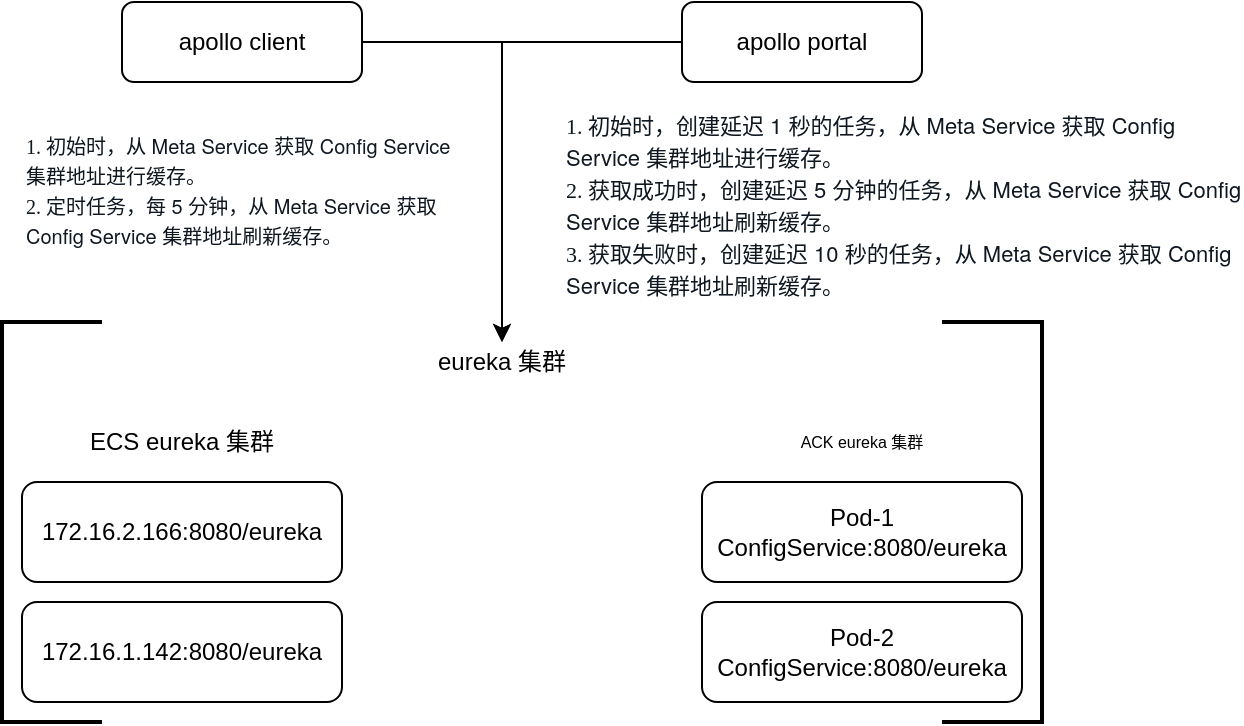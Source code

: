 <mxfile version="13.10.9" type="github" pages="7">
  <diagram id="uXVe0quy58Y-PAIghAt3" name="5meta server">
    <mxGraphModel dx="1426" dy="744" grid="1" gridSize="10" guides="1" tooltips="1" connect="1" arrows="1" fold="1" page="1" pageScale="1" pageWidth="850" pageHeight="1100" math="0" shadow="0">
      <root>
        <mxCell id="ncbuz_pskIEe8CsxBFsp-0" />
        <mxCell id="ncbuz_pskIEe8CsxBFsp-1" parent="ncbuz_pskIEe8CsxBFsp-0" />
        <mxCell id="lBkkYIJaO--buaIHjILK-28" value="172.16.2.166:8080/eureka" style="rounded=1;whiteSpace=wrap;html=1;fontSize=12;glass=0;strokeWidth=1;shadow=0;" vertex="1" parent="ncbuz_pskIEe8CsxBFsp-1">
          <mxGeometry x="150" y="280" width="160" height="50" as="geometry" />
        </mxCell>
        <mxCell id="lBkkYIJaO--buaIHjILK-29" value="172.16.1.142:8080/eureka" style="rounded=1;whiteSpace=wrap;html=1;fontSize=12;glass=0;strokeWidth=1;shadow=0;" vertex="1" parent="ncbuz_pskIEe8CsxBFsp-1">
          <mxGeometry x="150" y="340" width="160" height="50" as="geometry" />
        </mxCell>
        <mxCell id="lBkkYIJaO--buaIHjILK-30" value="ECS eureka 集群" style="text;html=1;strokeColor=none;fillColor=none;align=center;verticalAlign=middle;whiteSpace=wrap;rounded=0;" vertex="1" parent="ncbuz_pskIEe8CsxBFsp-1">
          <mxGeometry x="180" y="250" width="100" height="20" as="geometry" />
        </mxCell>
        <mxCell id="lBkkYIJaO--buaIHjILK-31" value="eureka 集群" style="text;html=1;strokeColor=none;fillColor=none;align=center;verticalAlign=middle;whiteSpace=wrap;rounded=0;" vertex="1" parent="ncbuz_pskIEe8CsxBFsp-1">
          <mxGeometry x="350" y="210" width="80" height="20" as="geometry" />
        </mxCell>
        <mxCell id="lBkkYIJaO--buaIHjILK-48" value="" style="edgeStyle=orthogonalEdgeStyle;rounded=0;orthogonalLoop=1;jettySize=auto;html=1;fontSize=8;" edge="1" parent="ncbuz_pskIEe8CsxBFsp-1" source="lBkkYIJaO--buaIHjILK-32" target="lBkkYIJaO--buaIHjILK-31">
          <mxGeometry relative="1" as="geometry">
            <mxPoint x="400" y="60" as="targetPoint" />
          </mxGeometry>
        </mxCell>
        <mxCell id="lBkkYIJaO--buaIHjILK-32" value="apollo client" style="rounded=1;whiteSpace=wrap;html=1;fontSize=12;glass=0;strokeWidth=1;shadow=0;" vertex="1" parent="ncbuz_pskIEe8CsxBFsp-1">
          <mxGeometry x="200" y="40" width="120" height="40" as="geometry" />
        </mxCell>
        <mxCell id="MjmbLWE96d6XyhIO62VP-0" value="" style="edgeStyle=orthogonalEdgeStyle;rounded=0;orthogonalLoop=1;jettySize=auto;html=1;fontSize=8;entryX=0.5;entryY=0;entryDx=0;entryDy=0;" edge="1" parent="ncbuz_pskIEe8CsxBFsp-1" source="lBkkYIJaO--buaIHjILK-33" target="lBkkYIJaO--buaIHjILK-31">
          <mxGeometry relative="1" as="geometry" />
        </mxCell>
        <mxCell id="lBkkYIJaO--buaIHjILK-33" value="apollo portal" style="rounded=1;whiteSpace=wrap;html=1;fontSize=12;glass=0;strokeWidth=1;shadow=0;" vertex="1" parent="ncbuz_pskIEe8CsxBFsp-1">
          <mxGeometry x="480" y="40" width="120" height="40" as="geometry" />
        </mxCell>
        <mxCell id="lBkkYIJaO--buaIHjILK-37" value="&lt;p class=&quot;p1&quot; style=&quot;margin: 0px ; font-stretch: normal ; line-height: normal ; font-family: &amp;#34;helvetica neue&amp;#34; ; color: rgb(15 , 23 , 33) ; font-size: 11px&quot;&gt;&lt;font style=&quot;font-size: 11px&quot;&gt;&lt;span class=&quot;s1&quot; style=&quot;font-stretch: normal ; line-height: normal ; font-family: &amp;#34;pingfang sc&amp;#34; ; font-size: 11px&quot;&gt;1. 初始时，创建延迟&lt;/span&gt; 1 &lt;span class=&quot;s1&quot; style=&quot;font-stretch: normal ; line-height: normal ; font-family: &amp;#34;pingfang sc&amp;#34; ; font-size: 11px&quot;&gt;秒的任务，从&lt;/span&gt; Meta Service &lt;span class=&quot;s1&quot; style=&quot;font-stretch: normal ; line-height: normal ; font-family: &amp;#34;pingfang sc&amp;#34; ; font-size: 11px&quot;&gt;获取&lt;/span&gt; Config Service &lt;span class=&quot;s1&quot; style=&quot;font-stretch: normal ; line-height: normal ; font-family: &amp;#34;pingfang sc&amp;#34; ; font-size: 11px&quot;&gt;集群地址进行缓存。&lt;/span&gt;&lt;/font&gt;&lt;/p&gt;&lt;p class=&quot;p1&quot; style=&quot;margin: 0px ; font-stretch: normal ; line-height: normal ; font-family: &amp;#34;helvetica neue&amp;#34; ; color: rgb(15 , 23 , 33) ; font-size: 11px&quot;&gt;&lt;font style=&quot;font-size: 11px&quot;&gt;&lt;span class=&quot;s1&quot; style=&quot;font-stretch: normal ; line-height: normal ; font-family: &amp;#34;pingfang sc&amp;#34; ; font-size: 11px&quot;&gt;2. 获取成功时，创建延迟&lt;/span&gt; 5 &lt;span class=&quot;s1&quot; style=&quot;font-stretch: normal ; line-height: normal ; font-family: &amp;#34;pingfang sc&amp;#34; ; font-size: 11px&quot;&gt;分钟的任务，从&lt;/span&gt; Meta Service &lt;span class=&quot;s1&quot; style=&quot;font-stretch: normal ; line-height: normal ; font-family: &amp;#34;pingfang sc&amp;#34; ; font-size: 11px&quot;&gt;获取&lt;/span&gt; Config Service &lt;span class=&quot;s1&quot; style=&quot;font-stretch: normal ; line-height: normal ; font-family: &amp;#34;pingfang sc&amp;#34; ; font-size: 11px&quot;&gt;集群地址刷新缓存。&lt;/span&gt;&lt;/font&gt;&lt;/p&gt;&lt;p class=&quot;p1&quot; style=&quot;margin: 0px ; font-stretch: normal ; line-height: normal ; font-family: &amp;#34;helvetica neue&amp;#34; ; color: rgb(15 , 23 , 33) ; font-size: 11px&quot;&gt;&lt;font style=&quot;font-size: 11px&quot;&gt;&lt;span class=&quot;s1&quot; style=&quot;font-stretch: normal ; line-height: normal ; font-family: &amp;#34;pingfang sc&amp;#34; ; font-size: 11px&quot;&gt;3. 获取失败时，创建延迟&lt;/span&gt; 10 &lt;span class=&quot;s1&quot; style=&quot;font-stretch: normal ; line-height: normal ; font-family: &amp;#34;pingfang sc&amp;#34; ; font-size: 11px&quot;&gt;秒的任务，从&lt;/span&gt; Meta Service &lt;span class=&quot;s1&quot; style=&quot;font-stretch: normal ; line-height: normal ; font-family: &amp;#34;pingfang sc&amp;#34; ; font-size: 11px&quot;&gt;获取&lt;/span&gt; Config Service &lt;span class=&quot;s1&quot; style=&quot;font-stretch: normal ; line-height: normal ; font-family: &amp;#34;pingfang sc&amp;#34; ; font-size: 11px&quot;&gt;集群地址刷新缓存。&lt;/span&gt;&lt;/font&gt;&lt;/p&gt;" style="text;html=1;strokeColor=none;fillColor=none;align=left;verticalAlign=middle;whiteSpace=wrap;rounded=0;fontSize=8;" vertex="1" parent="ncbuz_pskIEe8CsxBFsp-1">
          <mxGeometry x="420" y="80" width="340" height="120" as="geometry" />
        </mxCell>
        <mxCell id="lBkkYIJaO--buaIHjILK-39" value="&lt;p class=&quot;p1&quot; style=&quot;margin: 0px ; font-stretch: normal ; line-height: normal ; font-family: &amp;#34;helvetica neue&amp;#34; ; color: rgb(15 , 23 , 33) ; font-size: 10px&quot;&gt;&lt;font style=&quot;font-size: 10px&quot;&gt;&lt;span class=&quot;s1&quot; style=&quot;font-stretch: normal ; line-height: normal ; font-family: &amp;#34;pingfang sc&amp;#34; ; font-size: 10px&quot;&gt;1. 初始时，从&lt;/span&gt; Meta Service &lt;span class=&quot;s1&quot; style=&quot;font-stretch: normal ; line-height: normal ; font-family: &amp;#34;pingfang sc&amp;#34; ; font-size: 10px&quot;&gt;获取&lt;/span&gt; Config Service &lt;span class=&quot;s1&quot; style=&quot;font-stretch: normal ; line-height: normal ; font-family: &amp;#34;pingfang sc&amp;#34; ; font-size: 10px&quot;&gt;集群地址进行缓存。&lt;/span&gt;&lt;/font&gt;&lt;/p&gt;&lt;p class=&quot;p1&quot; style=&quot;margin: 0px ; font-stretch: normal ; line-height: normal ; font-family: &amp;#34;helvetica neue&amp;#34; ; color: rgb(15 , 23 , 33) ; font-size: 10px&quot;&gt;&lt;font style=&quot;font-size: 10px&quot;&gt;&lt;span class=&quot;s1&quot; style=&quot;font-stretch: normal ; line-height: normal ; font-family: &amp;#34;pingfang sc&amp;#34; ; font-size: 10px&quot;&gt;2. 定时任务，每&lt;/span&gt; 5 &lt;span class=&quot;s1&quot; style=&quot;font-stretch: normal ; line-height: normal ; font-family: &amp;#34;pingfang sc&amp;#34; ; font-size: 10px&quot;&gt;分钟，从&lt;/span&gt; Meta Service &lt;span class=&quot;s1&quot; style=&quot;font-stretch: normal ; line-height: normal ; font-family: &amp;#34;pingfang sc&amp;#34; ; font-size: 10px&quot;&gt;获取&lt;/span&gt; Config Service &lt;span class=&quot;s1&quot; style=&quot;font-stretch: normal ; line-height: normal ; font-family: &amp;#34;pingfang sc&amp;#34; ; font-size: 10px&quot;&gt;集群地址刷新缓存。&lt;/span&gt;&lt;/font&gt;&lt;/p&gt;&lt;p class=&quot;p1&quot; style=&quot;margin: 0px ; font-stretch: normal ; line-height: normal ; font-family: &amp;#34;helvetica neue&amp;#34; ; color: rgb(15 , 23 , 33) ; font-size: 10px&quot;&gt;&lt;span class=&quot;s1&quot; style=&quot;font-stretch: normal ; line-height: normal ; font-family: &amp;#34;pingfang sc&amp;#34; ; font-size: 10px&quot;&gt;&lt;br style=&quot;font-size: 8px&quot;&gt;&lt;/span&gt;&lt;/p&gt;" style="text;html=1;strokeColor=none;fillColor=none;align=left;verticalAlign=middle;whiteSpace=wrap;rounded=0;fontSize=8;" vertex="1" parent="ncbuz_pskIEe8CsxBFsp-1">
          <mxGeometry x="150" y="87.5" width="220" height="105" as="geometry" />
        </mxCell>
        <mxCell id="lBkkYIJaO--buaIHjILK-42" value="ACK eureka 集群" style="text;html=1;strokeColor=none;fillColor=none;align=center;verticalAlign=middle;whiteSpace=wrap;rounded=0;fontSize=8;" vertex="1" parent="ncbuz_pskIEe8CsxBFsp-1">
          <mxGeometry x="520" y="252.5" width="100" height="15" as="geometry" />
        </mxCell>
        <mxCell id="lBkkYIJaO--buaIHjILK-44" value="Pod-1&lt;br&gt;ConfigService:8080/eureka" style="rounded=1;whiteSpace=wrap;html=1;fontSize=12;glass=0;strokeWidth=1;shadow=0;" vertex="1" parent="ncbuz_pskIEe8CsxBFsp-1">
          <mxGeometry x="490" y="280" width="160" height="50" as="geometry" />
        </mxCell>
        <mxCell id="lBkkYIJaO--buaIHjILK-45" value="Pod-2&lt;br&gt;ConfigService:8080/eureka" style="rounded=1;whiteSpace=wrap;html=1;fontSize=12;glass=0;strokeWidth=1;shadow=0;" vertex="1" parent="ncbuz_pskIEe8CsxBFsp-1">
          <mxGeometry x="490" y="340" width="160" height="50" as="geometry" />
        </mxCell>
        <mxCell id="MjmbLWE96d6XyhIO62VP-1" value="" style="strokeWidth=2;html=1;shape=mxgraph.flowchart.annotation_1;align=left;pointerEvents=1;fontSize=8;" vertex="1" parent="ncbuz_pskIEe8CsxBFsp-1">
          <mxGeometry x="140" y="200" width="50" height="200" as="geometry" />
        </mxCell>
        <mxCell id="MjmbLWE96d6XyhIO62VP-2" value="" style="strokeWidth=2;html=1;shape=mxgraph.flowchart.annotation_1;align=left;pointerEvents=1;fontSize=8;direction=west;" vertex="1" parent="ncbuz_pskIEe8CsxBFsp-1">
          <mxGeometry x="610" y="200" width="50" height="200" as="geometry" />
        </mxCell>
      </root>
    </mxGraphModel>
  </diagram>
  <diagram id="P0xc-F_A0CrYIJMRM5KT" name="4client切换2">
    <mxGraphModel dx="1426" dy="744" grid="1" gridSize="10" guides="1" tooltips="1" connect="1" arrows="1" fold="1" page="1" pageScale="1" pageWidth="850" pageHeight="1100" math="0" shadow="0">
      <root>
        <mxCell id="xngvJTJVpQjB8Ey5qkF9-0" />
        <mxCell id="xngvJTJVpQjB8Ey5qkF9-1" parent="xngvJTJVpQjB8Ey5qkF9-0" />
        <mxCell id="TO2W1jP9T1Be8zfaVAHi-0" value="" style="rounded=0;html=1;jettySize=auto;orthogonalLoop=1;fontSize=11;endArrow=block;endFill=0;endSize=8;strokeWidth=1;shadow=0;labelBackgroundColor=none;edgeStyle=orthogonalEdgeStyle;" edge="1" source="TO2W1jP9T1Be8zfaVAHi-1" target="TO2W1jP9T1Be8zfaVAHi-4" parent="xngvJTJVpQjB8Ey5qkF9-1">
          <mxGeometry relative="1" as="geometry" />
        </mxCell>
        <mxCell id="TO2W1jP9T1Be8zfaVAHi-1" value="apollo client" style="rounded=1;whiteSpace=wrap;html=1;fontSize=12;glass=0;strokeWidth=1;shadow=0;" vertex="1" parent="xngvJTJVpQjB8Ey5qkF9-1">
          <mxGeometry x="500" y="260" width="120" height="40" as="geometry" />
        </mxCell>
        <mxCell id="TO2W1jP9T1Be8zfaVAHi-2" value="" style="edgeStyle=orthogonalEdgeStyle;rounded=0;orthogonalLoop=1;jettySize=auto;html=1;entryX=0;entryY=0.5;entryDx=0;entryDy=0;" edge="1" source="TO2W1jP9T1Be8zfaVAHi-4" target="TO2W1jP9T1Be8zfaVAHi-15" parent="xngvJTJVpQjB8Ey5qkF9-1">
          <mxGeometry relative="1" as="geometry">
            <mxPoint x="440" y="580" as="targetPoint" />
          </mxGeometry>
        </mxCell>
        <mxCell id="TO2W1jP9T1Be8zfaVAHi-3" value="" style="edgeStyle=orthogonalEdgeStyle;rounded=0;orthogonalLoop=1;jettySize=auto;html=1;entryX=0;entryY=0.5;entryDx=0;entryDy=0;" edge="1" source="TO2W1jP9T1Be8zfaVAHi-4" target="TO2W1jP9T1Be8zfaVAHi-14" parent="xngvJTJVpQjB8Ey5qkF9-1">
          <mxGeometry relative="1" as="geometry">
            <mxPoint x="280" y="580" as="targetPoint" />
          </mxGeometry>
        </mxCell>
        <mxCell id="TO2W1jP9T1Be8zfaVAHi-4" value="SLB&lt;br&gt;172.16.5.130" style="rhombus;whiteSpace=wrap;html=1;shadow=0;fontFamily=Helvetica;fontSize=12;align=center;strokeWidth=1;spacing=6;spacingTop=-4;" vertex="1" parent="xngvJTJVpQjB8Ey5qkF9-1">
          <mxGeometry x="510" y="350" width="100" height="80" as="geometry" />
        </mxCell>
        <mxCell id="TO2W1jP9T1Be8zfaVAHi-5" value="&lt;a href=&quot;http://apollo.config.shouqianba.com&quot;&gt;apollo.config.shouqianba.com&lt;/a&gt;" style="text;html=1;strokeColor=none;fillColor=none;align=center;verticalAlign=middle;whiteSpace=wrap;rounded=0;" vertex="1" parent="xngvJTJVpQjB8Ey5qkF9-1">
          <mxGeometry x="630" y="310" width="40" height="20" as="geometry" />
        </mxCell>
        <mxCell id="TO2W1jP9T1Be8zfaVAHi-11" value="" style="edgeStyle=orthogonalEdgeStyle;rounded=0;orthogonalLoop=1;jettySize=auto;html=1;" edge="1" source="TO2W1jP9T1Be8zfaVAHi-13" target="TO2W1jP9T1Be8zfaVAHi-17" parent="xngvJTJVpQjB8Ey5qkF9-1">
          <mxGeometry relative="1" as="geometry" />
        </mxCell>
        <mxCell id="TO2W1jP9T1Be8zfaVAHi-12" value="" style="edgeStyle=orthogonalEdgeStyle;rounded=0;orthogonalLoop=1;jettySize=auto;html=1;entryX=1;entryY=0.5;entryDx=0;entryDy=0;" edge="1" source="TO2W1jP9T1Be8zfaVAHi-13" target="TO2W1jP9T1Be8zfaVAHi-19" parent="xngvJTJVpQjB8Ey5qkF9-1">
          <mxGeometry relative="1" as="geometry" />
        </mxCell>
        <mxCell id="TO2W1jP9T1Be8zfaVAHi-13" value="Pod-1 Portal:8070" style="rounded=1;whiteSpace=wrap;html=1;fontSize=12;glass=0;strokeWidth=1;shadow=0;" vertex="1" parent="xngvJTJVpQjB8Ey5qkF9-1">
          <mxGeometry x="1013" y="660" width="120" height="40" as="geometry" />
        </mxCell>
        <mxCell id="TO2W1jP9T1Be8zfaVAHi-14" value="Pod-1 Config Service:8080" style="rounded=1;whiteSpace=wrap;html=1;fontSize=12;glass=0;strokeWidth=1;shadow=0;" vertex="1" parent="xngvJTJVpQjB8Ey5qkF9-1">
          <mxGeometry x="663" y="620" width="120" height="40" as="geometry" />
        </mxCell>
        <mxCell id="TO2W1jP9T1Be8zfaVAHi-15" value="Pod-2 Config Service:8080" style="rounded=1;whiteSpace=wrap;html=1;fontSize=12;glass=0;strokeWidth=1;shadow=0;" vertex="1" parent="xngvJTJVpQjB8Ey5qkF9-1">
          <mxGeometry x="663" y="700" width="120" height="40" as="geometry" />
        </mxCell>
        <mxCell id="TO2W1jP9T1Be8zfaVAHi-16" value="" style="edgeStyle=orthogonalEdgeStyle;rounded=0;orthogonalLoop=1;jettySize=auto;html=1;" edge="1" source="TO2W1jP9T1Be8zfaVAHi-17" target="TO2W1jP9T1Be8zfaVAHi-14" parent="xngvJTJVpQjB8Ey5qkF9-1">
          <mxGeometry relative="1" as="geometry" />
        </mxCell>
        <mxCell id="TO2W1jP9T1Be8zfaVAHi-17" value="Pod-1 Admin Service:8090" style="rounded=1;whiteSpace=wrap;html=1;fontSize=12;glass=0;strokeWidth=1;shadow=0;" vertex="1" parent="xngvJTJVpQjB8Ey5qkF9-1">
          <mxGeometry x="843" y="620" width="120" height="40" as="geometry" />
        </mxCell>
        <mxCell id="TO2W1jP9T1Be8zfaVAHi-18" value="" style="edgeStyle=orthogonalEdgeStyle;rounded=0;orthogonalLoop=1;jettySize=auto;html=1;" edge="1" source="TO2W1jP9T1Be8zfaVAHi-19" target="TO2W1jP9T1Be8zfaVAHi-15" parent="xngvJTJVpQjB8Ey5qkF9-1">
          <mxGeometry relative="1" as="geometry" />
        </mxCell>
        <mxCell id="TO2W1jP9T1Be8zfaVAHi-19" value="Pod-2 Admin Service:8090" style="rounded=1;whiteSpace=wrap;html=1;fontSize=12;glass=0;strokeWidth=1;shadow=0;" vertex="1" parent="xngvJTJVpQjB8Ey5qkF9-1">
          <mxGeometry x="843" y="700" width="120" height="40" as="geometry" />
        </mxCell>
        <mxCell id="TO2W1jP9T1Be8zfaVAHi-20" value="&lt;font style=&quot;font-size: 18px&quot;&gt;ACK&lt;/font&gt;" style="text;html=1;strokeColor=none;fillColor=none;align=center;verticalAlign=middle;whiteSpace=wrap;rounded=0;" vertex="1" parent="xngvJTJVpQjB8Ey5qkF9-1">
          <mxGeometry x="843" y="510" width="90" height="30" as="geometry" />
        </mxCell>
        <mxCell id="TO2W1jP9T1Be8zfaVAHi-21" value="" style="strokeWidth=2;html=1;shape=mxgraph.flowchart.annotation_1;align=left;pointerEvents=1;" vertex="1" parent="xngvJTJVpQjB8Ey5qkF9-1">
          <mxGeometry x="630" y="520" width="50" height="240" as="geometry" />
        </mxCell>
        <mxCell id="TO2W1jP9T1Be8zfaVAHi-22" value="" style="strokeWidth=2;html=1;shape=mxgraph.flowchart.annotation_1;align=left;pointerEvents=1;direction=west;" vertex="1" parent="xngvJTJVpQjB8Ey5qkF9-1">
          <mxGeometry x="1093" y="520" width="50" height="240" as="geometry" />
        </mxCell>
        <mxCell id="TO2W1jP9T1Be8zfaVAHi-23" value="172.16.1.142:8080&lt;br&gt;172.16.1.142:8090" style="rounded=1;whiteSpace=wrap;html=1;fontSize=12;glass=0;strokeWidth=1;shadow=0;" vertex="1" parent="xngvJTJVpQjB8Ey5qkF9-1">
          <mxGeometry x="270" y="685" width="120" height="40" as="geometry" />
        </mxCell>
        <mxCell id="TO2W1jP9T1Be8zfaVAHi-24" value="172.16.2.166:8080&lt;br&gt;172.16.2.166:8090" style="rounded=1;whiteSpace=wrap;html=1;fontSize=12;glass=0;strokeWidth=1;shadow=0;" vertex="1" parent="xngvJTJVpQjB8Ey5qkF9-1">
          <mxGeometry x="270" y="615" width="120" height="40" as="geometry" />
        </mxCell>
        <mxCell id="TO2W1jP9T1Be8zfaVAHi-25" style="edgeStyle=orthogonalEdgeStyle;rounded=0;orthogonalLoop=1;jettySize=auto;html=1;entryX=1;entryY=0.75;entryDx=0;entryDy=0;" edge="1" source="TO2W1jP9T1Be8zfaVAHi-27" target="TO2W1jP9T1Be8zfaVAHi-24" parent="xngvJTJVpQjB8Ey5qkF9-1">
          <mxGeometry relative="1" as="geometry" />
        </mxCell>
        <mxCell id="TO2W1jP9T1Be8zfaVAHi-26" style="edgeStyle=orthogonalEdgeStyle;rounded=0;orthogonalLoop=1;jettySize=auto;html=1;entryX=1;entryY=0.5;entryDx=0;entryDy=0;" edge="1" source="TO2W1jP9T1Be8zfaVAHi-27" target="TO2W1jP9T1Be8zfaVAHi-23" parent="xngvJTJVpQjB8Ey5qkF9-1">
          <mxGeometry relative="1" as="geometry" />
        </mxCell>
        <mxCell id="TO2W1jP9T1Be8zfaVAHi-27" value="172.16.12.31:8070" style="rounded=1;whiteSpace=wrap;html=1;fontSize=12;glass=0;strokeWidth=1;shadow=0;" vertex="1" parent="xngvJTJVpQjB8Ey5qkF9-1">
          <mxGeometry x="438.5" y="655" width="120" height="40" as="geometry" />
        </mxCell>
        <mxCell id="TO2W1jP9T1Be8zfaVAHi-28" value="&lt;span style=&quot;font-size: 14px&quot;&gt;ECS&lt;/span&gt;" style="text;html=1;strokeColor=none;fillColor=none;align=center;verticalAlign=middle;whiteSpace=wrap;rounded=0;" vertex="1" parent="xngvJTJVpQjB8Ey5qkF9-1">
          <mxGeometry x="400" y="570" width="70" height="25" as="geometry" />
        </mxCell>
        <mxCell id="TO2W1jP9T1Be8zfaVAHi-29" value="" style="endArrow=block;dashed=1;endFill=0;endSize=12;html=1;entryX=0.5;entryY=0;entryDx=0;entryDy=0;exitX=0;exitY=0.5;exitDx=0;exitDy=0;" edge="1" target="TO2W1jP9T1Be8zfaVAHi-24" parent="xngvJTJVpQjB8Ey5qkF9-1" source="TO2W1jP9T1Be8zfaVAHi-4">
          <mxGeometry width="160" relative="1" as="geometry">
            <mxPoint x="310" y="480" as="sourcePoint" />
            <mxPoint x="550" y="590" as="targetPoint" />
          </mxGeometry>
        </mxCell>
        <mxCell id="TO2W1jP9T1Be8zfaVAHi-30" value="" style="endArrow=block;dashed=1;endFill=0;endSize=12;html=1;exitX=0;exitY=0.5;exitDx=0;exitDy=0;" edge="1" target="TO2W1jP9T1Be8zfaVAHi-23" parent="xngvJTJVpQjB8Ey5qkF9-1" source="TO2W1jP9T1Be8zfaVAHi-4">
          <mxGeometry width="160" relative="1" as="geometry">
            <mxPoint x="310" y="480" as="sourcePoint" />
            <mxPoint x="130" y="540" as="targetPoint" />
          </mxGeometry>
        </mxCell>
        <mxCell id="mxESHaH0tfAij1-sspRi-0" value="长连接拉去失败（http 异常），成功（配置变更）或超时（hang 60秒）都会再发起一个长连接" style="text;html=1;strokeColor=none;fillColor=none;align=center;verticalAlign=middle;whiteSpace=wrap;rounded=0;" vertex="1" parent="xngvJTJVpQjB8Ey5qkF9-1">
          <mxGeometry x="250" y="440" width="200" height="20" as="geometry" />
        </mxCell>
        <mxCell id="mxESHaH0tfAij1-sspRi-2" value="再次发起长连接的时候就走到ACK的地址" style="text;html=1;strokeColor=none;fillColor=none;align=center;verticalAlign=middle;whiteSpace=wrap;rounded=0;" vertex="1" parent="xngvJTJVpQjB8Ey5qkF9-1">
          <mxGeometry x="673" y="450" width="220" height="20" as="geometry" />
        </mxCell>
      </root>
    </mxGraphModel>
  </diagram>
  <diagram id="0Z5G3-rbD3kU8F06H0bj" name="3client切换1">
    <mxGraphModel dx="1426" dy="744" grid="1" gridSize="10" guides="1" tooltips="1" connect="1" arrows="1" fold="1" page="1" pageScale="1" pageWidth="850" pageHeight="1100" math="0" shadow="0">
      <root>
        <mxCell id="QrVYuiyznMfFxtHeFlYq-0" />
        <mxCell id="QrVYuiyznMfFxtHeFlYq-1" parent="QrVYuiyznMfFxtHeFlYq-0" />
        <mxCell id="leS8W3QbiWzHscV87E81-0" value="" style="rounded=0;html=1;jettySize=auto;orthogonalLoop=1;fontSize=11;endArrow=block;endFill=0;endSize=8;strokeWidth=1;shadow=0;labelBackgroundColor=none;edgeStyle=orthogonalEdgeStyle;" edge="1" source="leS8W3QbiWzHscV87E81-1" target="leS8W3QbiWzHscV87E81-4" parent="QrVYuiyznMfFxtHeFlYq-1">
          <mxGeometry relative="1" as="geometry" />
        </mxCell>
        <mxCell id="leS8W3QbiWzHscV87E81-1" value="apollo client" style="rounded=1;whiteSpace=wrap;html=1;fontSize=12;glass=0;strokeWidth=1;shadow=0;" vertex="1" parent="QrVYuiyznMfFxtHeFlYq-1">
          <mxGeometry x="600" y="700" width="120" height="40" as="geometry" />
        </mxCell>
        <mxCell id="leS8W3QbiWzHscV87E81-26" style="edgeStyle=orthogonalEdgeStyle;rounded=0;orthogonalLoop=1;jettySize=auto;html=1;exitX=0;exitY=0.5;exitDx=0;exitDy=0;" edge="1" parent="QrVYuiyznMfFxtHeFlYq-1" source="leS8W3QbiWzHscV87E81-4" target="leS8W3QbiWzHscV87E81-19">
          <mxGeometry relative="1" as="geometry" />
        </mxCell>
        <mxCell id="leS8W3QbiWzHscV87E81-29" style="edgeStyle=orthogonalEdgeStyle;rounded=0;orthogonalLoop=1;jettySize=auto;html=1;exitX=0;exitY=0.5;exitDx=0;exitDy=0;entryX=0;entryY=0.5;entryDx=0;entryDy=0;" edge="1" parent="QrVYuiyznMfFxtHeFlYq-1" source="leS8W3QbiWzHscV87E81-4" target="leS8W3QbiWzHscV87E81-18">
          <mxGeometry relative="1" as="geometry" />
        </mxCell>
        <mxCell id="leS8W3QbiWzHscV87E81-4" value="SLB&lt;br&gt;172.16.5.130" style="rhombus;whiteSpace=wrap;html=1;shadow=0;fontFamily=Helvetica;fontSize=12;align=center;strokeWidth=1;spacing=6;spacingTop=-4;" vertex="1" parent="QrVYuiyznMfFxtHeFlYq-1">
          <mxGeometry x="610" y="790" width="100" height="80" as="geometry" />
        </mxCell>
        <mxCell id="leS8W3QbiWzHscV87E81-5" value="&lt;a href=&quot;http://apollo.config.shouqianba.com&quot;&gt;apollo.config.shouqianba.com&lt;/a&gt;" style="text;html=1;strokeColor=none;fillColor=none;align=center;verticalAlign=middle;whiteSpace=wrap;rounded=0;" vertex="1" parent="QrVYuiyznMfFxtHeFlYq-1">
          <mxGeometry x="730" y="750" width="40" height="20" as="geometry" />
        </mxCell>
        <mxCell id="leS8W3QbiWzHscV87E81-6" value="" style="edgeStyle=orthogonalEdgeStyle;rounded=0;orthogonalLoop=1;jettySize=auto;html=1;" edge="1" source="leS8W3QbiWzHscV87E81-8" target="leS8W3QbiWzHscV87E81-12" parent="QrVYuiyznMfFxtHeFlYq-1">
          <mxGeometry relative="1" as="geometry" />
        </mxCell>
        <mxCell id="leS8W3QbiWzHscV87E81-7" value="" style="edgeStyle=orthogonalEdgeStyle;rounded=0;orthogonalLoop=1;jettySize=auto;html=1;entryX=1;entryY=0.5;entryDx=0;entryDy=0;" edge="1" source="leS8W3QbiWzHscV87E81-8" target="leS8W3QbiWzHscV87E81-14" parent="QrVYuiyznMfFxtHeFlYq-1">
          <mxGeometry relative="1" as="geometry" />
        </mxCell>
        <mxCell id="leS8W3QbiWzHscV87E81-8" value="Pod-1 Portal:8070" style="rounded=1;whiteSpace=wrap;html=1;fontSize=12;glass=0;strokeWidth=1;shadow=0;" vertex="1" parent="QrVYuiyznMfFxtHeFlYq-1">
          <mxGeometry x="1103" y="1090" width="120" height="40" as="geometry" />
        </mxCell>
        <mxCell id="leS8W3QbiWzHscV87E81-9" value="Pod-1 Config Service:8080" style="rounded=1;whiteSpace=wrap;html=1;fontSize=12;glass=0;strokeWidth=1;shadow=0;" vertex="1" parent="QrVYuiyznMfFxtHeFlYq-1">
          <mxGeometry x="753" y="1050" width="120" height="40" as="geometry" />
        </mxCell>
        <mxCell id="leS8W3QbiWzHscV87E81-10" value="Pod-2 Config Service:8080" style="rounded=1;whiteSpace=wrap;html=1;fontSize=12;glass=0;strokeWidth=1;shadow=0;" vertex="1" parent="QrVYuiyznMfFxtHeFlYq-1">
          <mxGeometry x="753" y="1130" width="120" height="40" as="geometry" />
        </mxCell>
        <mxCell id="leS8W3QbiWzHscV87E81-11" value="" style="edgeStyle=orthogonalEdgeStyle;rounded=0;orthogonalLoop=1;jettySize=auto;html=1;" edge="1" source="leS8W3QbiWzHscV87E81-12" target="leS8W3QbiWzHscV87E81-9" parent="QrVYuiyznMfFxtHeFlYq-1">
          <mxGeometry relative="1" as="geometry" />
        </mxCell>
        <mxCell id="leS8W3QbiWzHscV87E81-12" value="Pod-1 Admin Service:8090" style="rounded=1;whiteSpace=wrap;html=1;fontSize=12;glass=0;strokeWidth=1;shadow=0;" vertex="1" parent="QrVYuiyznMfFxtHeFlYq-1">
          <mxGeometry x="933" y="1050" width="120" height="40" as="geometry" />
        </mxCell>
        <mxCell id="leS8W3QbiWzHscV87E81-13" value="" style="edgeStyle=orthogonalEdgeStyle;rounded=0;orthogonalLoop=1;jettySize=auto;html=1;" edge="1" source="leS8W3QbiWzHscV87E81-14" target="leS8W3QbiWzHscV87E81-10" parent="QrVYuiyznMfFxtHeFlYq-1">
          <mxGeometry relative="1" as="geometry" />
        </mxCell>
        <mxCell id="leS8W3QbiWzHscV87E81-14" value="Pod-2 Admin Service:8090" style="rounded=1;whiteSpace=wrap;html=1;fontSize=12;glass=0;strokeWidth=1;shadow=0;" vertex="1" parent="QrVYuiyznMfFxtHeFlYq-1">
          <mxGeometry x="933" y="1130" width="120" height="40" as="geometry" />
        </mxCell>
        <mxCell id="leS8W3QbiWzHscV87E81-15" value="&lt;font style=&quot;font-size: 18px&quot;&gt;ACK&lt;/font&gt;" style="text;html=1;strokeColor=none;fillColor=none;align=center;verticalAlign=middle;whiteSpace=wrap;rounded=0;" vertex="1" parent="QrVYuiyznMfFxtHeFlYq-1">
          <mxGeometry x="933" y="940" width="90" height="30" as="geometry" />
        </mxCell>
        <mxCell id="leS8W3QbiWzHscV87E81-16" value="" style="strokeWidth=2;html=1;shape=mxgraph.flowchart.annotation_1;align=left;pointerEvents=1;" vertex="1" parent="QrVYuiyznMfFxtHeFlYq-1">
          <mxGeometry x="720" y="950" width="50" height="240" as="geometry" />
        </mxCell>
        <mxCell id="leS8W3QbiWzHscV87E81-17" value="" style="strokeWidth=2;html=1;shape=mxgraph.flowchart.annotation_1;align=left;pointerEvents=1;direction=west;" vertex="1" parent="QrVYuiyznMfFxtHeFlYq-1">
          <mxGeometry x="1183" y="950" width="50" height="240" as="geometry" />
        </mxCell>
        <mxCell id="leS8W3QbiWzHscV87E81-18" value="172.16.1.142:8080&lt;br&gt;172.16.1.142:8090" style="rounded=1;whiteSpace=wrap;html=1;fontSize=12;glass=0;strokeWidth=1;shadow=0;" vertex="1" parent="QrVYuiyznMfFxtHeFlYq-1">
          <mxGeometry x="370" y="1125" width="120" height="40" as="geometry" />
        </mxCell>
        <mxCell id="leS8W3QbiWzHscV87E81-19" value="172.16.2.166:8080&lt;br&gt;172.16.2.166:8090" style="rounded=1;whiteSpace=wrap;html=1;fontSize=12;glass=0;strokeWidth=1;shadow=0;" vertex="1" parent="QrVYuiyznMfFxtHeFlYq-1">
          <mxGeometry x="370" y="1055" width="120" height="40" as="geometry" />
        </mxCell>
        <mxCell id="leS8W3QbiWzHscV87E81-20" style="edgeStyle=orthogonalEdgeStyle;rounded=0;orthogonalLoop=1;jettySize=auto;html=1;entryX=1;entryY=0.75;entryDx=0;entryDy=0;" edge="1" source="leS8W3QbiWzHscV87E81-22" target="leS8W3QbiWzHscV87E81-19" parent="QrVYuiyznMfFxtHeFlYq-1">
          <mxGeometry relative="1" as="geometry" />
        </mxCell>
        <mxCell id="leS8W3QbiWzHscV87E81-21" style="edgeStyle=orthogonalEdgeStyle;rounded=0;orthogonalLoop=1;jettySize=auto;html=1;entryX=1;entryY=0.5;entryDx=0;entryDy=0;" edge="1" source="leS8W3QbiWzHscV87E81-22" target="leS8W3QbiWzHscV87E81-18" parent="QrVYuiyznMfFxtHeFlYq-1">
          <mxGeometry relative="1" as="geometry" />
        </mxCell>
        <mxCell id="leS8W3QbiWzHscV87E81-22" value="172.16.12.31:8070" style="rounded=1;whiteSpace=wrap;html=1;fontSize=12;glass=0;strokeWidth=1;shadow=0;" vertex="1" parent="QrVYuiyznMfFxtHeFlYq-1">
          <mxGeometry x="538.5" y="1095" width="120" height="40" as="geometry" />
        </mxCell>
        <mxCell id="leS8W3QbiWzHscV87E81-23" value="&lt;span style=&quot;font-size: 14px&quot;&gt;ECS&lt;/span&gt;" style="text;html=1;strokeColor=none;fillColor=none;align=center;verticalAlign=middle;whiteSpace=wrap;rounded=0;" vertex="1" parent="QrVYuiyznMfFxtHeFlYq-1">
          <mxGeometry x="500" y="1010" width="70" height="25" as="geometry" />
        </mxCell>
        <mxCell id="leS8W3QbiWzHscV87E81-30" value="" style="endArrow=block;dashed=1;endFill=0;endSize=12;html=1;exitX=1;exitY=0.5;exitDx=0;exitDy=0;entryX=0.75;entryY=0;entryDx=0;entryDy=0;" edge="1" parent="QrVYuiyznMfFxtHeFlYq-1" source="leS8W3QbiWzHscV87E81-4" target="leS8W3QbiWzHscV87E81-9">
          <mxGeometry width="160" relative="1" as="geometry">
            <mxPoint x="640" y="980" as="sourcePoint" />
            <mxPoint x="800" y="980" as="targetPoint" />
          </mxGeometry>
        </mxCell>
        <mxCell id="leS8W3QbiWzHscV87E81-31" value="" style="endArrow=block;dashed=1;endFill=0;endSize=12;html=1;exitX=1;exitY=0.5;exitDx=0;exitDy=0;" edge="1" parent="QrVYuiyznMfFxtHeFlYq-1" source="leS8W3QbiWzHscV87E81-4" target="leS8W3QbiWzHscV87E81-10">
          <mxGeometry width="160" relative="1" as="geometry">
            <mxPoint x="640" y="980" as="sourcePoint" />
            <mxPoint x="800" y="980" as="targetPoint" />
          </mxGeometry>
        </mxCell>
        <mxCell id="leS8W3QbiWzHscV87E81-32" value="已指向ACK地址" style="text;html=1;strokeColor=none;fillColor=none;align=center;verticalAlign=middle;whiteSpace=wrap;rounded=0;" vertex="1" parent="QrVYuiyznMfFxtHeFlYq-1">
          <mxGeometry x="690" y="830" width="190" height="20" as="geometry" />
        </mxCell>
        <mxCell id="leS8W3QbiWzHscV87E81-33" value="长连接不会立即被关闭" style="text;html=1;strokeColor=none;fillColor=none;align=center;verticalAlign=middle;whiteSpace=wrap;rounded=0;" vertex="1" parent="QrVYuiyznMfFxtHeFlYq-1">
          <mxGeometry x="425" y="800" width="135" height="20" as="geometry" />
        </mxCell>
      </root>
    </mxGraphModel>
  </diagram>
  <diagram id="u0X3pYWclgB_WB3PMqUV" name="2迁移k8s">
    <mxGraphModel dx="2276" dy="744" grid="1" gridSize="10" guides="1" tooltips="1" connect="1" arrows="1" fold="1" page="1" pageScale="1" pageWidth="850" pageHeight="1100" math="0" shadow="0">
      <root>
        <mxCell id="z5r7dAhK8G3nWW6ISPWe-0" />
        <mxCell id="z5r7dAhK8G3nWW6ISPWe-1" parent="z5r7dAhK8G3nWW6ISPWe-0" />
        <mxCell id="Eg-FKWvlgVo-75krqjYh-0" value="" style="rounded=0;html=1;jettySize=auto;orthogonalLoop=1;fontSize=11;endArrow=block;endFill=0;endSize=8;strokeWidth=1;shadow=0;labelBackgroundColor=none;edgeStyle=orthogonalEdgeStyle;" edge="1" source="Eg-FKWvlgVo-75krqjYh-1" target="Eg-FKWvlgVo-75krqjYh-4" parent="z5r7dAhK8G3nWW6ISPWe-1">
          <mxGeometry relative="1" as="geometry" />
        </mxCell>
        <mxCell id="Eg-FKWvlgVo-75krqjYh-1" value="apollo client" style="rounded=1;whiteSpace=wrap;html=1;fontSize=12;glass=0;strokeWidth=1;shadow=0;" vertex="1" parent="z5r7dAhK8G3nWW6ISPWe-1">
          <mxGeometry x="120" y="50" width="120" height="40" as="geometry" />
        </mxCell>
        <mxCell id="Eg-FKWvlgVo-75krqjYh-2" value="" style="edgeStyle=orthogonalEdgeStyle;rounded=0;orthogonalLoop=1;jettySize=auto;html=1;entryX=0;entryY=0.5;entryDx=0;entryDy=0;" edge="1" source="Eg-FKWvlgVo-75krqjYh-4" target="Eg-FKWvlgVo-75krqjYh-23" parent="z5r7dAhK8G3nWW6ISPWe-1">
          <mxGeometry relative="1" as="geometry">
            <mxPoint x="260" y="280" as="targetPoint" />
            <Array as="points">
              <mxPoint x="180" y="260" />
              <mxPoint x="150" y="260" />
              <mxPoint x="150" y="440" />
            </Array>
          </mxGeometry>
        </mxCell>
        <mxCell id="Eg-FKWvlgVo-75krqjYh-3" value="" style="edgeStyle=orthogonalEdgeStyle;rounded=0;orthogonalLoop=1;jettySize=auto;html=1;entryX=0;entryY=0.5;entryDx=0;entryDy=0;" edge="1" source="Eg-FKWvlgVo-75krqjYh-4" target="Eg-FKWvlgVo-75krqjYh-21" parent="z5r7dAhK8G3nWW6ISPWe-1">
          <mxGeometry relative="1" as="geometry">
            <mxPoint x="100" y="280" as="targetPoint" />
            <Array as="points">
              <mxPoint x="180" y="260" />
              <mxPoint x="150" y="260" />
              <mxPoint x="150" y="360" />
            </Array>
          </mxGeometry>
        </mxCell>
        <mxCell id="Eg-FKWvlgVo-75krqjYh-4" value="SLB&lt;br&gt;172.16.5.130" style="rhombus;whiteSpace=wrap;html=1;shadow=0;fontFamily=Helvetica;fontSize=12;align=center;strokeWidth=1;spacing=6;spacingTop=-4;" vertex="1" parent="z5r7dAhK8G3nWW6ISPWe-1">
          <mxGeometry x="130" y="140" width="100" height="80" as="geometry" />
        </mxCell>
        <mxCell id="Eg-FKWvlgVo-75krqjYh-7" value="&lt;a href=&quot;http://apollo.config.shouqianba.com&quot;&gt;apollo.config.shouqianba.com&lt;/a&gt;" style="text;html=1;strokeColor=none;fillColor=none;align=center;verticalAlign=middle;whiteSpace=wrap;rounded=0;" vertex="1" parent="z5r7dAhK8G3nWW6ISPWe-1">
          <mxGeometry x="250" y="100" width="40" height="20" as="geometry" />
        </mxCell>
        <mxCell id="Eg-FKWvlgVo-75krqjYh-8" value="" style="rounded=0;html=1;jettySize=auto;orthogonalLoop=1;fontSize=11;endArrow=block;endFill=0;endSize=8;strokeWidth=1;shadow=0;labelBackgroundColor=none;edgeStyle=orthogonalEdgeStyle;" edge="1" source="Eg-FKWvlgVo-75krqjYh-9" target="Eg-FKWvlgVo-75krqjYh-11" parent="z5r7dAhK8G3nWW6ISPWe-1">
          <mxGeometry relative="1" as="geometry" />
        </mxCell>
        <mxCell id="Eg-FKWvlgVo-75krqjYh-9" value="apollo user" style="rounded=1;whiteSpace=wrap;html=1;fontSize=12;glass=0;strokeWidth=1;shadow=0;" vertex="1" parent="z5r7dAhK8G3nWW6ISPWe-1">
          <mxGeometry x="400" y="50" width="120" height="40" as="geometry" />
        </mxCell>
        <mxCell id="Eg-FKWvlgVo-75krqjYh-10" value="" style="edgeStyle=orthogonalEdgeStyle;rounded=0;orthogonalLoop=1;jettySize=auto;html=1;entryX=0.5;entryY=0;entryDx=0;entryDy=0;" edge="1" source="Eg-FKWvlgVo-75krqjYh-11" target="Eg-FKWvlgVo-75krqjYh-18" parent="z5r7dAhK8G3nWW6ISPWe-1">
          <mxGeometry relative="1" as="geometry">
            <mxPoint x="514" y="280" as="targetPoint" />
          </mxGeometry>
        </mxCell>
        <mxCell id="Eg-FKWvlgVo-75krqjYh-11" value="SLB&lt;br&gt;10.142.71.192" style="rhombus;whiteSpace=wrap;html=1;shadow=0;fontFamily=Helvetica;fontSize=12;align=center;strokeWidth=1;spacing=6;spacingTop=-4;" vertex="1" parent="z5r7dAhK8G3nWW6ISPWe-1">
          <mxGeometry x="410" y="140" width="100" height="80" as="geometry" />
        </mxCell>
        <mxCell id="Eg-FKWvlgVo-75krqjYh-15" value="&lt;a href=&quot;http://apollo.portal.shouqianba.com&quot;&gt;apollo.portal.shouqianba.com&lt;/a&gt;" style="text;html=1;strokeColor=none;fillColor=none;align=center;verticalAlign=middle;whiteSpace=wrap;rounded=0;" vertex="1" parent="z5r7dAhK8G3nWW6ISPWe-1">
          <mxGeometry x="555" y="100" width="40" height="20" as="geometry" />
        </mxCell>
        <mxCell id="E1kO0PDeNl3WM8osFKo4-2" value="" style="edgeStyle=orthogonalEdgeStyle;rounded=0;orthogonalLoop=1;jettySize=auto;html=1;" edge="1" parent="z5r7dAhK8G3nWW6ISPWe-1" source="Eg-FKWvlgVo-75krqjYh-18" target="Eg-FKWvlgVo-75krqjYh-25">
          <mxGeometry relative="1" as="geometry" />
        </mxCell>
        <mxCell id="E1kO0PDeNl3WM8osFKo4-4" value="" style="edgeStyle=orthogonalEdgeStyle;rounded=0;orthogonalLoop=1;jettySize=auto;html=1;entryX=1;entryY=0.5;entryDx=0;entryDy=0;" edge="1" parent="z5r7dAhK8G3nWW6ISPWe-1" source="Eg-FKWvlgVo-75krqjYh-18" target="Eg-FKWvlgVo-75krqjYh-26">
          <mxGeometry relative="1" as="geometry" />
        </mxCell>
        <mxCell id="Eg-FKWvlgVo-75krqjYh-18" value="Prod Pod-1&lt;br&gt;Portal:8070" style="rounded=1;whiteSpace=wrap;html=1;fontSize=12;glass=0;strokeWidth=1;shadow=0;" vertex="1" parent="z5r7dAhK8G3nWW6ISPWe-1">
          <mxGeometry x="523" y="380" width="120" height="40" as="geometry" />
        </mxCell>
        <mxCell id="3jRwAovur_qixdPZYAMe-0" value="" style="edgeStyle=orthogonalEdgeStyle;rounded=0;orthogonalLoop=1;jettySize=auto;html=1;" edge="1" parent="z5r7dAhK8G3nWW6ISPWe-1" source="Eg-FKWvlgVo-75krqjYh-21" target="jaC-flypBWK1P3MK4mlk-0">
          <mxGeometry relative="1" as="geometry" />
        </mxCell>
        <mxCell id="Eg-FKWvlgVo-75krqjYh-21" value="Prod Pod-1 &lt;br&gt;Config Service:8080" style="rounded=1;whiteSpace=wrap;html=1;fontSize=12;glass=0;strokeWidth=1;shadow=0;" vertex="1" parent="z5r7dAhK8G3nWW6ISPWe-1">
          <mxGeometry x="173" y="340" width="120" height="40" as="geometry" />
        </mxCell>
        <mxCell id="3jRwAovur_qixdPZYAMe-1" value="" style="edgeStyle=orthogonalEdgeStyle;rounded=0;orthogonalLoop=1;jettySize=auto;html=1;" edge="1" parent="z5r7dAhK8G3nWW6ISPWe-1" source="Eg-FKWvlgVo-75krqjYh-23" target="jaC-flypBWK1P3MK4mlk-0">
          <mxGeometry relative="1" as="geometry" />
        </mxCell>
        <mxCell id="Eg-FKWvlgVo-75krqjYh-23" value="Prod Pod-2 &lt;br&gt;Config Service:8080" style="rounded=1;whiteSpace=wrap;html=1;fontSize=12;glass=0;strokeWidth=1;shadow=0;" vertex="1" parent="z5r7dAhK8G3nWW6ISPWe-1">
          <mxGeometry x="173" y="420" width="120" height="40" as="geometry" />
        </mxCell>
        <mxCell id="E1kO0PDeNl3WM8osFKo4-0" value="" style="edgeStyle=orthogonalEdgeStyle;rounded=0;orthogonalLoop=1;jettySize=auto;html=1;" edge="1" parent="z5r7dAhK8G3nWW6ISPWe-1" source="Eg-FKWvlgVo-75krqjYh-25" target="Eg-FKWvlgVo-75krqjYh-21">
          <mxGeometry relative="1" as="geometry" />
        </mxCell>
        <mxCell id="Eg-FKWvlgVo-75krqjYh-25" value="Prod Pod-1 &lt;br&gt;Admin Service:8090" style="rounded=1;whiteSpace=wrap;html=1;fontSize=12;glass=0;strokeWidth=1;shadow=0;" vertex="1" parent="z5r7dAhK8G3nWW6ISPWe-1">
          <mxGeometry x="353" y="340" width="120" height="40" as="geometry" />
        </mxCell>
        <mxCell id="E1kO0PDeNl3WM8osFKo4-1" value="" style="edgeStyle=orthogonalEdgeStyle;rounded=0;orthogonalLoop=1;jettySize=auto;html=1;" edge="1" parent="z5r7dAhK8G3nWW6ISPWe-1" source="Eg-FKWvlgVo-75krqjYh-26" target="Eg-FKWvlgVo-75krqjYh-23">
          <mxGeometry relative="1" as="geometry" />
        </mxCell>
        <mxCell id="Eg-FKWvlgVo-75krqjYh-26" value="Prod Pod-2 &lt;br&gt;Admin Service:8090" style="rounded=1;whiteSpace=wrap;html=1;fontSize=12;glass=0;strokeWidth=1;shadow=0;" vertex="1" parent="z5r7dAhK8G3nWW6ISPWe-1">
          <mxGeometry x="353" y="420" width="120" height="40" as="geometry" />
        </mxCell>
        <mxCell id="E1kO0PDeNl3WM8osFKo4-5" value="&lt;font style=&quot;font-size: 18px&quot;&gt;ACK&lt;/font&gt;" style="text;html=1;strokeColor=none;fillColor=none;align=center;verticalAlign=middle;whiteSpace=wrap;rounded=0;" vertex="1" parent="z5r7dAhK8G3nWW6ISPWe-1">
          <mxGeometry x="283" y="280" width="90" height="30" as="geometry" />
        </mxCell>
        <mxCell id="jaC-flypBWK1P3MK4mlk-0" value="prod数据库" style="strokeWidth=2;html=1;shape=mxgraph.flowchart.database;whiteSpace=wrap;" vertex="1" parent="z5r7dAhK8G3nWW6ISPWe-1">
          <mxGeometry x="50" y="370" width="70" height="60" as="geometry" />
        </mxCell>
        <mxCell id="jaC-flypBWK1P3MK4mlk-3" value="" style="edgeStyle=orthogonalEdgeStyle;rounded=0;orthogonalLoop=1;jettySize=auto;html=1;" edge="1" source="jaC-flypBWK1P3MK4mlk-4" target="jaC-flypBWK1P3MK4mlk-1" parent="z5r7dAhK8G3nWW6ISPWe-1">
          <mxGeometry relative="1" as="geometry" />
        </mxCell>
        <mxCell id="jaC-flypBWK1P3MK4mlk-4" value="Beta Pod-1&lt;br&gt;Config Service:8080" style="rounded=1;whiteSpace=wrap;html=1;fontSize=12;glass=0;strokeWidth=1;shadow=0;" vertex="1" parent="z5r7dAhK8G3nWW6ISPWe-1">
          <mxGeometry x="173" y="530" width="120" height="40" as="geometry" />
        </mxCell>
        <mxCell id="3jRwAovur_qixdPZYAMe-3" value="" style="edgeStyle=orthogonalEdgeStyle;rounded=0;orthogonalLoop=1;jettySize=auto;html=1;" edge="1" parent="z5r7dAhK8G3nWW6ISPWe-1" source="jaC-flypBWK1P3MK4mlk-5" target="jaC-flypBWK1P3MK4mlk-4">
          <mxGeometry relative="1" as="geometry" />
        </mxCell>
        <mxCell id="jaC-flypBWK1P3MK4mlk-5" value="Beta Pod-1&lt;br&gt;Admin Service:8090" style="rounded=1;whiteSpace=wrap;html=1;fontSize=12;glass=0;strokeWidth=1;shadow=0;" vertex="1" parent="z5r7dAhK8G3nWW6ISPWe-1">
          <mxGeometry x="353" y="530" width="120" height="40" as="geometry" />
        </mxCell>
        <mxCell id="jaC-flypBWK1P3MK4mlk-6" value="" style="edgeStyle=orthogonalEdgeStyle;rounded=0;orthogonalLoop=1;jettySize=auto;html=1;entryX=1;entryY=0.5;entryDx=0;entryDy=0;exitX=0.5;exitY=1;exitDx=0;exitDy=0;" edge="1" target="jaC-flypBWK1P3MK4mlk-5" parent="z5r7dAhK8G3nWW6ISPWe-1" source="Eg-FKWvlgVo-75krqjYh-18">
          <mxGeometry relative="1" as="geometry">
            <mxPoint x="410" y="760" as="sourcePoint" />
            <mxPoint x="270" y="930" as="targetPoint" />
          </mxGeometry>
        </mxCell>
        <mxCell id="jaC-flypBWK1P3MK4mlk-8" value="SLB&lt;br&gt;192.168.101.55" style="rhombus;whiteSpace=wrap;html=1;shadow=0;fontFamily=Helvetica;fontSize=12;align=center;strokeWidth=1;spacing=6;spacingTop=-4;" vertex="1" parent="z5r7dAhK8G3nWW6ISPWe-1">
          <mxGeometry x="-90" y="100" width="100" height="80" as="geometry" />
        </mxCell>
        <mxCell id="jaC-flypBWK1P3MK4mlk-9" value="" style="rounded=0;html=1;jettySize=auto;orthogonalLoop=1;fontSize=11;endArrow=block;endFill=0;endSize=8;strokeWidth=1;shadow=0;labelBackgroundColor=none;edgeStyle=orthogonalEdgeStyle;exitX=0;exitY=0.5;exitDx=0;exitDy=0;entryX=0.5;entryY=0;entryDx=0;entryDy=0;" edge="1" target="jaC-flypBWK1P3MK4mlk-8" parent="z5r7dAhK8G3nWW6ISPWe-1" source="Eg-FKWvlgVo-75krqjYh-1">
          <mxGeometry relative="1" as="geometry">
            <mxPoint x="16" y="510" as="sourcePoint" />
            <mxPoint x="51" y="595" as="targetPoint" />
            <Array as="points">
              <mxPoint x="-40" y="70" />
            </Array>
          </mxGeometry>
        </mxCell>
        <mxCell id="jaC-flypBWK1P3MK4mlk-11" value="" style="edgeStyle=orthogonalEdgeStyle;rounded=0;orthogonalLoop=1;jettySize=auto;html=1;entryX=0.5;entryY=1;entryDx=0;entryDy=0;" edge="1" source="jaC-flypBWK1P3MK4mlk-8" target="jaC-flypBWK1P3MK4mlk-4" parent="z5r7dAhK8G3nWW6ISPWe-1">
          <mxGeometry relative="1" as="geometry">
            <mxPoint x="-214" y="590" as="targetPoint" />
            <Array as="points">
              <mxPoint x="-40" y="600" />
              <mxPoint x="233" y="600" />
            </Array>
          </mxGeometry>
        </mxCell>
        <mxCell id="jaC-flypBWK1P3MK4mlk-1" value="beta数据库" style="strokeWidth=2;html=1;shape=mxgraph.flowchart.database;whiteSpace=wrap;" vertex="1" parent="z5r7dAhK8G3nWW6ISPWe-1">
          <mxGeometry x="50" y="520" width="70" height="60" as="geometry" />
        </mxCell>
        <mxCell id="0Aokx_aIEuSpAdGvhJhS-0" value="beta.apollo.config.shouqianba.com" style="text;html=1;strokeColor=none;fillColor=none;align=center;verticalAlign=middle;whiteSpace=wrap;rounded=0;" vertex="1" parent="z5r7dAhK8G3nWW6ISPWe-1">
          <mxGeometry x="-20" y="40" width="40" height="20" as="geometry" />
        </mxCell>
      </root>
    </mxGraphModel>
  </diagram>
  <diagram id="C5RBs43oDa-KdzZeNtuy" name="1当前">
    <mxGraphModel dx="2253" dy="744" grid="1" gridSize="10" guides="1" tooltips="1" connect="1" arrows="1" fold="1" page="1" pageScale="1" pageWidth="827" pageHeight="1169" math="0" shadow="0">
      <root>
        <mxCell id="WIyWlLk6GJQsqaUBKTNV-0" />
        <mxCell id="WIyWlLk6GJQsqaUBKTNV-1" parent="WIyWlLk6GJQsqaUBKTNV-0" />
        <mxCell id="WIyWlLk6GJQsqaUBKTNV-2" value="" style="rounded=0;html=1;jettySize=auto;orthogonalLoop=1;fontSize=11;endArrow=block;endFill=0;endSize=8;strokeWidth=1;shadow=0;labelBackgroundColor=none;edgeStyle=orthogonalEdgeStyle;" parent="WIyWlLk6GJQsqaUBKTNV-1" source="WIyWlLk6GJQsqaUBKTNV-3" target="WIyWlLk6GJQsqaUBKTNV-6" edge="1">
          <mxGeometry relative="1" as="geometry" />
        </mxCell>
        <mxCell id="WIyWlLk6GJQsqaUBKTNV-3" value="apollo client" style="rounded=1;whiteSpace=wrap;html=1;fontSize=12;glass=0;strokeWidth=1;shadow=0;" parent="WIyWlLk6GJQsqaUBKTNV-1" vertex="1">
          <mxGeometry x="160" y="80" width="120" height="40" as="geometry" />
        </mxCell>
        <mxCell id="xLpG-rWBcDYzEqomzZmA-4" value="" style="edgeStyle=orthogonalEdgeStyle;rounded=0;orthogonalLoop=1;jettySize=auto;html=1;" edge="1" parent="WIyWlLk6GJQsqaUBKTNV-1" source="WIyWlLk6GJQsqaUBKTNV-6" target="WIyWlLk6GJQsqaUBKTNV-12">
          <mxGeometry relative="1" as="geometry" />
        </mxCell>
        <mxCell id="xLpG-rWBcDYzEqomzZmA-5" value="" style="edgeStyle=orthogonalEdgeStyle;rounded=0;orthogonalLoop=1;jettySize=auto;html=1;entryX=0.5;entryY=0;entryDx=0;entryDy=0;" edge="1" parent="WIyWlLk6GJQsqaUBKTNV-1" source="WIyWlLk6GJQsqaUBKTNV-6" target="WIyWlLk6GJQsqaUBKTNV-7">
          <mxGeometry relative="1" as="geometry" />
        </mxCell>
        <mxCell id="WIyWlLk6GJQsqaUBKTNV-6" value="SLB&lt;br&gt;172.16.5.130" style="rhombus;whiteSpace=wrap;html=1;shadow=0;fontFamily=Helvetica;fontSize=12;align=center;strokeWidth=1;spacing=6;spacingTop=-4;" parent="WIyWlLk6GJQsqaUBKTNV-1" vertex="1">
          <mxGeometry x="170" y="170" width="100" height="80" as="geometry" />
        </mxCell>
        <mxCell id="ljoYohdPudEvm96XwHOI-6" value="" style="edgeStyle=orthogonalEdgeStyle;rounded=0;orthogonalLoop=1;jettySize=auto;html=1;" edge="1" parent="WIyWlLk6GJQsqaUBKTNV-1" source="WIyWlLk6GJQsqaUBKTNV-7" target="ljoYohdPudEvm96XwHOI-0">
          <mxGeometry relative="1" as="geometry" />
        </mxCell>
        <mxCell id="WIyWlLk6GJQsqaUBKTNV-7" value="ECS&lt;br&gt;172.16.1.142:8080&lt;br&gt;172.16.1.142:8090" style="rounded=1;whiteSpace=wrap;html=1;fontSize=12;glass=0;strokeWidth=1;shadow=0;" parent="WIyWlLk6GJQsqaUBKTNV-1" vertex="1">
          <mxGeometry x="80" y="310" width="120" height="60" as="geometry" />
        </mxCell>
        <mxCell id="WIyWlLk6GJQsqaUBKTNV-12" value="ECS&lt;br&gt;172.16.2.166:8080&lt;br&gt;172.16.2.166:8090" style="rounded=1;whiteSpace=wrap;html=1;fontSize=12;glass=0;strokeWidth=1;shadow=0;" parent="WIyWlLk6GJQsqaUBKTNV-1" vertex="1">
          <mxGeometry x="240" y="310" width="120" height="60" as="geometry" />
        </mxCell>
        <mxCell id="xLpG-rWBcDYzEqomzZmA-3" value="&lt;a href=&quot;http://apollo.config.shouqianba.com&quot;&gt;apollo.config.shouqianba.com&lt;/a&gt;" style="text;html=1;strokeColor=none;fillColor=none;align=center;verticalAlign=middle;whiteSpace=wrap;rounded=0;" vertex="1" parent="WIyWlLk6GJQsqaUBKTNV-1">
          <mxGeometry x="290" y="130" width="40" height="20" as="geometry" />
        </mxCell>
        <mxCell id="xLpG-rWBcDYzEqomzZmA-6" value="" style="rounded=0;html=1;jettySize=auto;orthogonalLoop=1;fontSize=11;endArrow=block;endFill=0;endSize=8;strokeWidth=1;shadow=0;labelBackgroundColor=none;edgeStyle=orthogonalEdgeStyle;" edge="1" source="xLpG-rWBcDYzEqomzZmA-7" target="xLpG-rWBcDYzEqomzZmA-10" parent="WIyWlLk6GJQsqaUBKTNV-1">
          <mxGeometry relative="1" as="geometry" />
        </mxCell>
        <mxCell id="xLpG-rWBcDYzEqomzZmA-7" value="apollo user" style="rounded=1;whiteSpace=wrap;html=1;fontSize=12;glass=0;strokeWidth=1;shadow=0;" vertex="1" parent="WIyWlLk6GJQsqaUBKTNV-1">
          <mxGeometry x="494" y="80" width="120" height="40" as="geometry" />
        </mxCell>
        <mxCell id="xLpG-rWBcDYzEqomzZmA-9" value="" style="edgeStyle=orthogonalEdgeStyle;rounded=0;orthogonalLoop=1;jettySize=auto;html=1;entryX=0.5;entryY=0;entryDx=0;entryDy=0;" edge="1" source="xLpG-rWBcDYzEqomzZmA-10" target="xLpG-rWBcDYzEqomzZmA-11" parent="WIyWlLk6GJQsqaUBKTNV-1">
          <mxGeometry relative="1" as="geometry" />
        </mxCell>
        <mxCell id="xLpG-rWBcDYzEqomzZmA-10" value="SLB&lt;br&gt;10.142.71.192" style="rhombus;whiteSpace=wrap;html=1;shadow=0;fontFamily=Helvetica;fontSize=12;align=center;strokeWidth=1;spacing=6;spacingTop=-4;" vertex="1" parent="WIyWlLk6GJQsqaUBKTNV-1">
          <mxGeometry x="504" y="170" width="100" height="80" as="geometry" />
        </mxCell>
        <mxCell id="xLpG-rWBcDYzEqomzZmA-15" value="" style="edgeStyle=orthogonalEdgeStyle;rounded=0;orthogonalLoop=1;jettySize=auto;html=1;entryX=0.5;entryY=1;entryDx=0;entryDy=0;" edge="1" parent="WIyWlLk6GJQsqaUBKTNV-1" source="xLpG-rWBcDYzEqomzZmA-11" target="WIyWlLk6GJQsqaUBKTNV-12">
          <mxGeometry relative="1" as="geometry">
            <Array as="points">
              <mxPoint x="420" y="330" />
              <mxPoint x="420" y="410" />
              <mxPoint x="300" y="410" />
            </Array>
          </mxGeometry>
        </mxCell>
        <mxCell id="xLpG-rWBcDYzEqomzZmA-16" value="" style="edgeStyle=orthogonalEdgeStyle;rounded=0;orthogonalLoop=1;jettySize=auto;html=1;entryX=0.5;entryY=1;entryDx=0;entryDy=0;" edge="1" parent="WIyWlLk6GJQsqaUBKTNV-1" source="xLpG-rWBcDYzEqomzZmA-11" target="WIyWlLk6GJQsqaUBKTNV-7">
          <mxGeometry relative="1" as="geometry">
            <Array as="points">
              <mxPoint x="420" y="330" />
              <mxPoint x="420" y="410" />
              <mxPoint x="140" y="410" />
            </Array>
          </mxGeometry>
        </mxCell>
        <mxCell id="xLpG-rWBcDYzEqomzZmA-11" value="ECS&lt;br&gt;172.16.12.31:8070" style="rounded=1;whiteSpace=wrap;html=1;fontSize=12;glass=0;strokeWidth=1;shadow=0;" vertex="1" parent="WIyWlLk6GJQsqaUBKTNV-1">
          <mxGeometry x="494" y="310" width="120" height="40" as="geometry" />
        </mxCell>
        <mxCell id="xLpG-rWBcDYzEqomzZmA-13" value="&lt;a href=&quot;http://apollo.portal.shouqianba.com&quot;&gt;apollo.portal.shouqianba.com&lt;/a&gt;" style="text;html=1;strokeColor=none;fillColor=none;align=center;verticalAlign=middle;whiteSpace=wrap;rounded=0;" vertex="1" parent="WIyWlLk6GJQsqaUBKTNV-1">
          <mxGeometry x="624" y="130" width="40" height="20" as="geometry" />
        </mxCell>
        <mxCell id="ljoYohdPudEvm96XwHOI-0" value="prod数据库" style="strokeWidth=2;html=1;shape=mxgraph.flowchart.database;whiteSpace=wrap;" vertex="1" parent="WIyWlLk6GJQsqaUBKTNV-1">
          <mxGeometry x="-30" y="310" width="70" height="60" as="geometry" />
        </mxCell>
        <mxCell id="ljoYohdPudEvm96XwHOI-1" value="beta数据库" style="strokeWidth=2;html=1;shape=mxgraph.flowchart.database;whiteSpace=wrap;" vertex="1" parent="WIyWlLk6GJQsqaUBKTNV-1">
          <mxGeometry x="-30" y="490" width="70" height="60" as="geometry" />
        </mxCell>
        <mxCell id="ljoYohdPudEvm96XwHOI-9" value="" style="edgeStyle=orthogonalEdgeStyle;rounded=0;orthogonalLoop=1;jettySize=auto;html=1;entryX=1;entryY=0.5;entryDx=0;entryDy=0;exitX=0.5;exitY=1;exitDx=0;exitDy=0;" edge="1" parent="WIyWlLk6GJQsqaUBKTNV-1" source="xLpG-rWBcDYzEqomzZmA-11" target="ljoYohdPudEvm96XwHOI-4">
          <mxGeometry relative="1" as="geometry">
            <mxPoint x="494" y="520" as="sourcePoint" />
            <mxPoint x="414" y="520" as="targetPoint" />
          </mxGeometry>
        </mxCell>
        <mxCell id="ljoYohdPudEvm96XwHOI-5" value="" style="edgeStyle=orthogonalEdgeStyle;rounded=0;orthogonalLoop=1;jettySize=auto;html=1;" edge="1" parent="WIyWlLk6GJQsqaUBKTNV-1" source="ljoYohdPudEvm96XwHOI-3" target="ljoYohdPudEvm96XwHOI-1">
          <mxGeometry relative="1" as="geometry" />
        </mxCell>
        <mxCell id="ljoYohdPudEvm96XwHOI-3" value="ECS&lt;br&gt;192.168.100.8:8080" style="rounded=1;whiteSpace=wrap;html=1;fontSize=12;glass=0;strokeWidth=1;shadow=0;" vertex="1" parent="WIyWlLk6GJQsqaUBKTNV-1">
          <mxGeometry x="80" y="500" width="120" height="40" as="geometry" />
        </mxCell>
        <mxCell id="ljoYohdPudEvm96XwHOI-7" value="" style="edgeStyle=orthogonalEdgeStyle;rounded=0;orthogonalLoop=1;jettySize=auto;html=1;" edge="1" parent="WIyWlLk6GJQsqaUBKTNV-1" source="ljoYohdPudEvm96XwHOI-4" target="ljoYohdPudEvm96XwHOI-3">
          <mxGeometry relative="1" as="geometry" />
        </mxCell>
        <mxCell id="ljoYohdPudEvm96XwHOI-4" value="ECS&lt;br&gt;192.168.100.8:8090" style="rounded=1;whiteSpace=wrap;html=1;fontSize=12;glass=0;strokeWidth=1;shadow=0;" vertex="1" parent="WIyWlLk6GJQsqaUBKTNV-1">
          <mxGeometry x="240" y="500" width="120" height="40" as="geometry" />
        </mxCell>
        <mxCell id="ljoYohdPudEvm96XwHOI-12" value="管理beta环境，网络已打通" style="text;html=1;strokeColor=none;fillColor=none;align=center;verticalAlign=middle;whiteSpace=wrap;rounded=0;" vertex="1" parent="WIyWlLk6GJQsqaUBKTNV-1">
          <mxGeometry x="571" y="420" width="146" height="30" as="geometry" />
        </mxCell>
        <mxCell id="ljoYohdPudEvm96XwHOI-15" value="" style="edgeStyle=orthogonalEdgeStyle;rounded=0;orthogonalLoop=1;jettySize=auto;html=1;entryX=0.5;entryY=0;entryDx=0;entryDy=0;" edge="1" parent="WIyWlLk6GJQsqaUBKTNV-1" source="ljoYohdPudEvm96XwHOI-13" target="ljoYohdPudEvm96XwHOI-3">
          <mxGeometry relative="1" as="geometry">
            <mxPoint x="-70" y="180" as="targetPoint" />
            <Array as="points">
              <mxPoint x="-80" y="180" />
              <mxPoint x="-80" y="470" />
              <mxPoint x="140" y="470" />
            </Array>
          </mxGeometry>
        </mxCell>
        <mxCell id="ljoYohdPudEvm96XwHOI-13" value="SLB&lt;br&gt;192.168.101.55" style="rhombus;whiteSpace=wrap;html=1;shadow=0;fontFamily=Helvetica;fontSize=12;align=center;strokeWidth=1;spacing=6;spacingTop=-4;" vertex="1" parent="WIyWlLk6GJQsqaUBKTNV-1">
          <mxGeometry x="10" y="140" width="100" height="80" as="geometry" />
        </mxCell>
        <mxCell id="ljoYohdPudEvm96XwHOI-16" value="" style="rounded=0;html=1;jettySize=auto;orthogonalLoop=1;fontSize=11;endArrow=block;endFill=0;endSize=8;strokeWidth=1;shadow=0;labelBackgroundColor=none;edgeStyle=orthogonalEdgeStyle;exitX=0;exitY=0.5;exitDx=0;exitDy=0;entryX=0.5;entryY=0;entryDx=0;entryDy=0;" edge="1" parent="WIyWlLk6GJQsqaUBKTNV-1" source="WIyWlLk6GJQsqaUBKTNV-3" target="ljoYohdPudEvm96XwHOI-13">
          <mxGeometry relative="1" as="geometry">
            <mxPoint x="195" y="135" as="sourcePoint" />
            <mxPoint x="195" y="185" as="targetPoint" />
            <Array as="points">
              <mxPoint x="110" y="100" />
              <mxPoint x="110" y="140" />
            </Array>
          </mxGeometry>
        </mxCell>
        <mxCell id="ljoYohdPudEvm96XwHOI-17" value="beta.apollo.config.shouqianba.com" style="text;html=1;strokeColor=none;fillColor=none;align=center;verticalAlign=middle;whiteSpace=wrap;rounded=0;" vertex="1" parent="WIyWlLk6GJQsqaUBKTNV-1">
          <mxGeometry x="-20" y="110" width="40" height="20" as="geometry" />
        </mxCell>
      </root>
    </mxGraphModel>
  </diagram>
  <diagram id="6hzccg5BTxbe2Gc2YIJ2" name="dns解析">
    <mxGraphModel dx="2276" dy="793" grid="1" gridSize="10" guides="1" tooltips="1" connect="1" arrows="1" fold="1" page="1" pageScale="1" pageWidth="850" pageHeight="1100" math="0" shadow="0">
      <root>
        <mxCell id="I_dQG2_8OLBqCCFYfRpd-0" />
        <mxCell id="I_dQG2_8OLBqCCFYfRpd-1" parent="I_dQG2_8OLBqCCFYfRpd-0" />
        <mxCell id="3xhDORLU4q7fzKVbSeSs-0" value="没有缓存则去解析&lt;a href=&quot;http://apollo.config.shouqianba.com/&quot;&gt;apollo.config.shouqianba.com&lt;/a&gt;" style="text;html=1;strokeColor=none;fillColor=none;align=center;verticalAlign=middle;whiteSpace=wrap;rounded=0;" vertex="1" parent="I_dQG2_8OLBqCCFYfRpd-1">
          <mxGeometry x="-20" y="470" width="40" height="20" as="geometry" />
        </mxCell>
        <mxCell id="0LdgQqlJJ24y0P8Oy4RQ-36" value="" style="edgeStyle=orthogonalEdgeStyle;rounded=0;orthogonalLoop=1;jettySize=auto;html=1;" edge="1" parent="I_dQG2_8OLBqCCFYfRpd-1" source="3xhDORLU4q7fzKVbSeSs-2" target="0LdgQqlJJ24y0P8Oy4RQ-35">
          <mxGeometry relative="1" as="geometry" />
        </mxCell>
        <mxCell id="JRGte2fyrolkq2pOhnBa-10" value="" style="edgeStyle=orthogonalEdgeStyle;rounded=0;orthogonalLoop=1;jettySize=auto;html=1;" edge="1" parent="I_dQG2_8OLBqCCFYfRpd-1" source="3xhDORLU4q7fzKVbSeSs-2" target="JRGte2fyrolkq2pOhnBa-3">
          <mxGeometry relative="1" as="geometry" />
        </mxCell>
        <mxCell id="3xhDORLU4q7fzKVbSeSs-2" value="PC" style="rounded=1;whiteSpace=wrap;html=1;" vertex="1" parent="I_dQG2_8OLBqCCFYfRpd-1">
          <mxGeometry x="80" y="330" width="120" height="60" as="geometry" />
        </mxCell>
        <mxCell id="JRGte2fyrolkq2pOhnBa-6" value="" style="edgeStyle=orthogonalEdgeStyle;rounded=0;orthogonalLoop=1;jettySize=auto;html=1;exitX=1;exitY=0.5;exitDx=0;exitDy=0;entryX=1;entryY=0.5;entryDx=0;entryDy=0;" edge="1" parent="I_dQG2_8OLBqCCFYfRpd-1" source="3xhDORLU4q7fzKVbSeSs-6" target="3xhDORLU4q7fzKVbSeSs-2">
          <mxGeometry relative="1" as="geometry">
            <mxPoint x="300" y="360" as="targetPoint" />
            <Array as="points">
              <mxPoint x="270" y="630" />
              <mxPoint x="270" y="360" />
            </Array>
          </mxGeometry>
        </mxCell>
        <mxCell id="3xhDORLU4q7fzKVbSeSs-6" value="缓存DNS 结果 ip地址" style="rounded=1;whiteSpace=wrap;html=1;" vertex="1" parent="I_dQG2_8OLBqCCFYfRpd-1">
          <mxGeometry x="80" y="600" width="120" height="60" as="geometry" />
        </mxCell>
        <mxCell id="0LdgQqlJJ24y0P8Oy4RQ-0" value="172.16.5.130" style="text;html=1;strokeColor=none;fillColor=none;align=center;verticalAlign=middle;whiteSpace=wrap;rounded=0;" vertex="1" parent="I_dQG2_8OLBqCCFYfRpd-1">
          <mxGeometry x="-20" y="650" width="40" height="20" as="geometry" />
        </mxCell>
        <mxCell id="JRGte2fyrolkq2pOhnBa-1" value="" style="edgeStyle=orthogonalEdgeStyle;rounded=0;orthogonalLoop=1;jettySize=auto;html=1;" edge="1" parent="I_dQG2_8OLBqCCFYfRpd-1" source="0LdgQqlJJ24y0P8Oy4RQ-35" target="JRGte2fyrolkq2pOhnBa-0">
          <mxGeometry relative="1" as="geometry">
            <Array as="points">
              <mxPoint y="500" />
              <mxPoint y="500" />
            </Array>
          </mxGeometry>
        </mxCell>
        <mxCell id="JRGte2fyrolkq2pOhnBa-4" value="" style="edgeStyle=orthogonalEdgeStyle;rounded=0;orthogonalLoop=1;jettySize=auto;html=1;entryX=1;entryY=0.5;entryDx=0;entryDy=0;exitX=1;exitY=0.5;exitDx=0;exitDy=0;" edge="1" parent="I_dQG2_8OLBqCCFYfRpd-1" source="0LdgQqlJJ24y0P8Oy4RQ-35" target="3xhDORLU4q7fzKVbSeSs-2">
          <mxGeometry relative="1" as="geometry">
            <mxPoint x="440" y="520" as="sourcePoint" />
            <Array as="points">
              <mxPoint x="270" y="500" />
              <mxPoint x="270" y="360" />
            </Array>
          </mxGeometry>
        </mxCell>
        <mxCell id="0LdgQqlJJ24y0P8Oy4RQ-35" value="DNS 解析结果&lt;br&gt;是否缓存" style="rhombus;whiteSpace=wrap;html=1;rounded=1;" vertex="1" parent="I_dQG2_8OLBqCCFYfRpd-1">
          <mxGeometry x="80" y="440" width="120" height="120" as="geometry" />
        </mxCell>
        <mxCell id="JRGte2fyrolkq2pOhnBa-2" value="" style="edgeStyle=orthogonalEdgeStyle;rounded=0;orthogonalLoop=1;jettySize=auto;html=1;entryX=0;entryY=0.5;entryDx=0;entryDy=0;" edge="1" parent="I_dQG2_8OLBqCCFYfRpd-1" source="JRGte2fyrolkq2pOhnBa-0" target="3xhDORLU4q7fzKVbSeSs-6">
          <mxGeometry relative="1" as="geometry">
            <Array as="points">
              <mxPoint x="-80" y="630" />
            </Array>
          </mxGeometry>
        </mxCell>
        <mxCell id="JRGte2fyrolkq2pOhnBa-0" value="&lt;span&gt;DNS Server&lt;/span&gt;" style="whiteSpace=wrap;html=1;rounded=1;" vertex="1" parent="I_dQG2_8OLBqCCFYfRpd-1">
          <mxGeometry x="-140" y="530" width="120" height="60" as="geometry" />
        </mxCell>
        <mxCell id="JRGte2fyrolkq2pOhnBa-3" value="&lt;span&gt;Target Server&lt;/span&gt;" style="whiteSpace=wrap;html=1;rounded=1;" vertex="1" parent="I_dQG2_8OLBqCCFYfRpd-1">
          <mxGeometry x="80" y="160" width="120" height="60" as="geometry" />
        </mxCell>
        <mxCell id="JRGte2fyrolkq2pOhnBa-7" style="edgeStyle=orthogonalEdgeStyle;rounded=0;orthogonalLoop=1;jettySize=auto;html=1;exitX=0.25;exitY=0;exitDx=0;exitDy=0;entryX=0.25;entryY=1;entryDx=0;entryDy=0;" edge="1" parent="I_dQG2_8OLBqCCFYfRpd-1" source="3xhDORLU4q7fzKVbSeSs-0" target="3xhDORLU4q7fzKVbSeSs-0">
          <mxGeometry relative="1" as="geometry" />
        </mxCell>
        <mxCell id="JRGte2fyrolkq2pOhnBa-8" value="有缓存者直接返回ip" style="text;html=1;strokeColor=none;fillColor=none;align=center;verticalAlign=middle;whiteSpace=wrap;rounded=0;" vertex="1" parent="I_dQG2_8OLBqCCFYfRpd-1">
          <mxGeometry x="200" y="470" width="60" height="20" as="geometry" />
        </mxCell>
        <mxCell id="JRGte2fyrolkq2pOhnBa-11" value="拿到域名解析的ip去连接目标机器" style="text;html=1;strokeColor=none;fillColor=none;align=center;verticalAlign=middle;whiteSpace=wrap;rounded=0;" vertex="1" parent="I_dQG2_8OLBqCCFYfRpd-1">
          <mxGeometry x="150" y="260" width="100" height="30" as="geometry" />
        </mxCell>
      </root>
    </mxGraphModel>
  </diagram>
  <diagram id="9EcFgeW5I7ntEZSwXde3" name="Page-7">
    <mxGraphModel dx="1426" dy="744" grid="1" gridSize="10" guides="1" tooltips="1" connect="1" arrows="1" fold="1" page="1" pageScale="1" pageWidth="850" pageHeight="1100" math="0" shadow="0">
      <root>
        <mxCell id="v4pGFVeWgPIu8DKuouHD-0" />
        <mxCell id="v4pGFVeWgPIu8DKuouHD-1" parent="v4pGFVeWgPIu8DKuouHD-0" />
      </root>
    </mxGraphModel>
  </diagram>
</mxfile>
